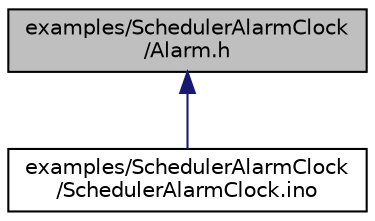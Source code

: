 digraph "examples/SchedulerAlarmClock/Alarm.h"
{
  edge [fontname="Helvetica",fontsize="10",labelfontname="Helvetica",labelfontsize="10"];
  node [fontname="Helvetica",fontsize="10",shape=record];
  Node1 [label="examples/SchedulerAlarmClock\l/Alarm.h",height=0.2,width=0.4,color="black", fillcolor="grey75", style="filled", fontcolor="black"];
  Node1 -> Node2 [dir="back",color="midnightblue",fontsize="10",style="solid",fontname="Helvetica"];
  Node2 [label="examples/SchedulerAlarmClock\l/SchedulerAlarmClock.ino",height=0.2,width=0.4,color="black", fillcolor="white", style="filled",URL="$df/d66/SchedulerAlarmClock_8ino.html"];
}
